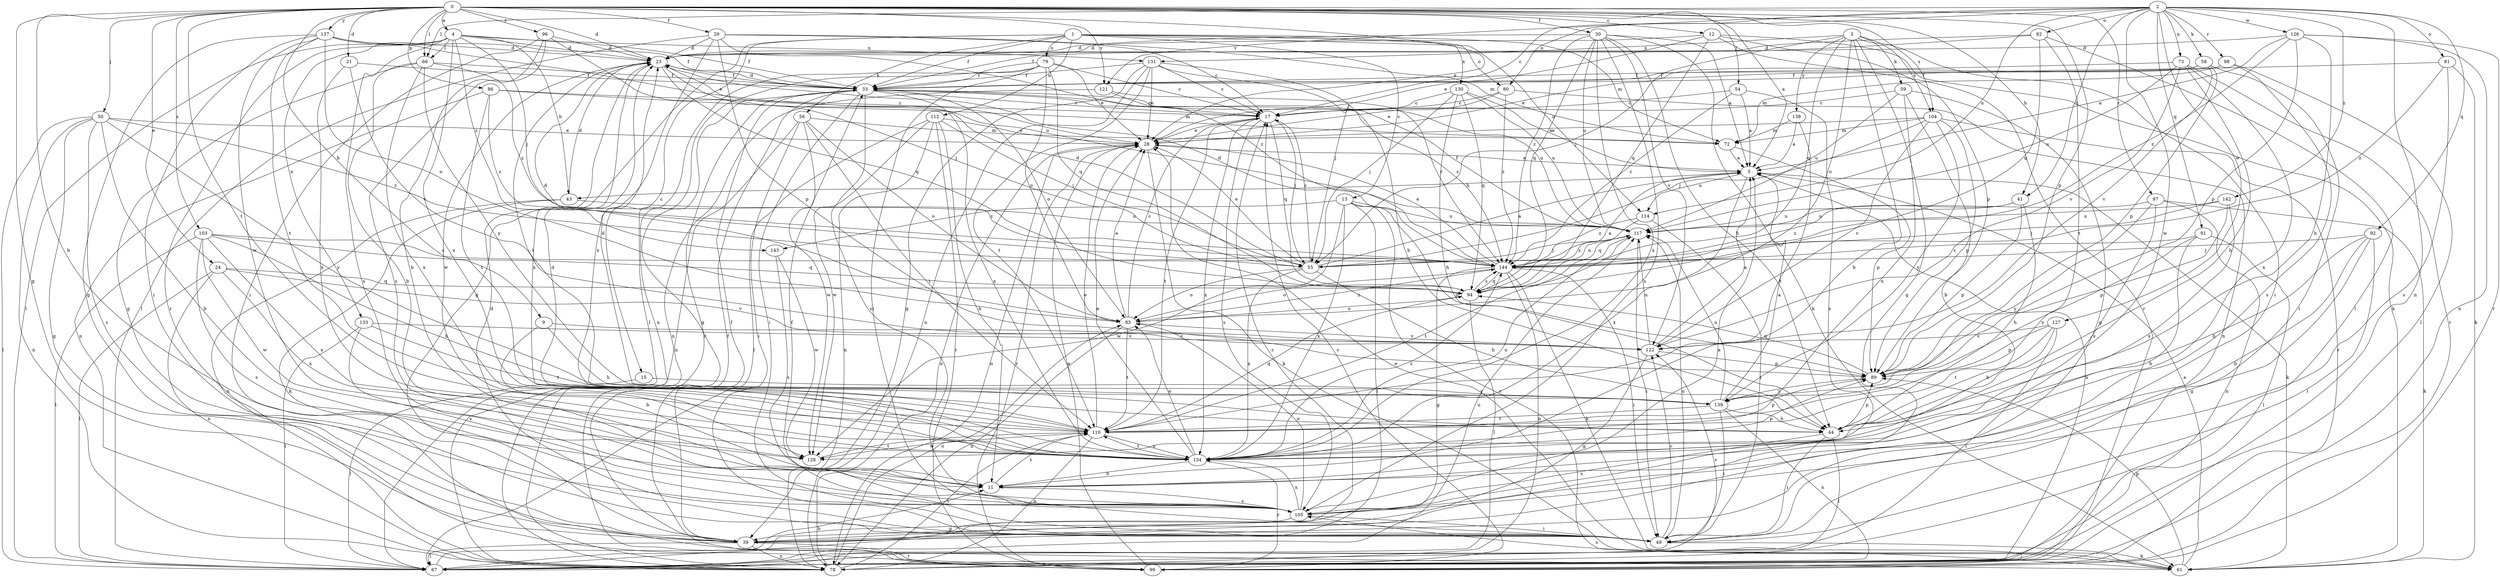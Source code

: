strict digraph  {
0;
1;
2;
3;
4;
5;
9;
11;
12;
13;
15;
17;
21;
23;
24;
28;
29;
30;
33;
39;
41;
43;
44;
49;
50;
54;
55;
56;
58;
59;
61;
66;
67;
72;
73;
78;
79;
80;
81;
82;
83;
86;
89;
91;
92;
94;
96;
97;
98;
99;
103;
104;
105;
110;
112;
114;
117;
121;
122;
126;
127;
128;
130;
131;
133;
134;
137;
138;
139;
142;
143;
144;
0 -> 4  [label=a];
0 -> 5  [label=a];
0 -> 9  [label=b];
0 -> 11  [label=b];
0 -> 12  [label=c];
0 -> 21  [label=d];
0 -> 23  [label=d];
0 -> 24  [label=e];
0 -> 28  [label=e];
0 -> 29  [label=f];
0 -> 30  [label=f];
0 -> 39  [label=g];
0 -> 41  [label=h];
0 -> 50  [label=j];
0 -> 54  [label=j];
0 -> 66  [label=l];
0 -> 86  [label=p];
0 -> 89  [label=p];
0 -> 96  [label=r];
0 -> 97  [label=r];
0 -> 103  [label=s];
0 -> 104  [label=s];
0 -> 110  [label=t];
0 -> 121  [label=v];
0 -> 137  [label=y];
1 -> 13  [label=c];
1 -> 15  [label=c];
1 -> 33  [label=f];
1 -> 39  [label=g];
1 -> 56  [label=k];
1 -> 72  [label=m];
1 -> 79  [label=o];
1 -> 80  [label=o];
1 -> 112  [label=u];
1 -> 114  [label=u];
1 -> 130  [label=x];
2 -> 17  [label=c];
2 -> 41  [label=h];
2 -> 58  [label=k];
2 -> 66  [label=l];
2 -> 73  [label=n];
2 -> 78  [label=n];
2 -> 80  [label=o];
2 -> 81  [label=o];
2 -> 82  [label=o];
2 -> 91  [label=q];
2 -> 92  [label=q];
2 -> 98  [label=r];
2 -> 114  [label=u];
2 -> 121  [label=v];
2 -> 126  [label=w];
2 -> 127  [label=w];
2 -> 128  [label=w];
2 -> 142  [label=z];
3 -> 11  [label=b];
3 -> 39  [label=g];
3 -> 49  [label=i];
3 -> 55  [label=j];
3 -> 59  [label=k];
3 -> 83  [label=o];
3 -> 94  [label=q];
3 -> 104  [label=s];
3 -> 131  [label=x];
3 -> 138  [label=y];
4 -> 23  [label=d];
4 -> 33  [label=f];
4 -> 43  [label=h];
4 -> 55  [label=j];
4 -> 66  [label=l];
4 -> 67  [label=l];
4 -> 99  [label=r];
4 -> 105  [label=s];
4 -> 131  [label=x];
4 -> 133  [label=x];
4 -> 134  [label=x];
4 -> 143  [label=z];
5 -> 43  [label=h];
5 -> 61  [label=k];
5 -> 78  [label=n];
5 -> 114  [label=u];
5 -> 134  [label=x];
9 -> 11  [label=b];
9 -> 44  [label=h];
9 -> 122  [label=v];
11 -> 105  [label=s];
11 -> 110  [label=t];
12 -> 23  [label=d];
12 -> 28  [label=e];
12 -> 61  [label=k];
12 -> 89  [label=p];
12 -> 94  [label=q];
12 -> 99  [label=r];
13 -> 67  [label=l];
13 -> 89  [label=p];
13 -> 99  [label=r];
13 -> 117  [label=u];
13 -> 128  [label=w];
13 -> 134  [label=x];
13 -> 143  [label=z];
15 -> 67  [label=l];
15 -> 139  [label=y];
17 -> 28  [label=e];
17 -> 55  [label=j];
17 -> 94  [label=q];
17 -> 105  [label=s];
17 -> 110  [label=t];
17 -> 134  [label=x];
21 -> 33  [label=f];
21 -> 122  [label=v];
21 -> 134  [label=x];
23 -> 33  [label=f];
23 -> 55  [label=j];
23 -> 94  [label=q];
23 -> 110  [label=t];
23 -> 128  [label=w];
23 -> 134  [label=x];
24 -> 67  [label=l];
24 -> 78  [label=n];
24 -> 94  [label=q];
24 -> 122  [label=v];
24 -> 134  [label=x];
28 -> 5  [label=a];
28 -> 61  [label=k];
28 -> 78  [label=n];
28 -> 99  [label=r];
29 -> 17  [label=c];
29 -> 23  [label=d];
29 -> 67  [label=l];
29 -> 72  [label=m];
29 -> 89  [label=p];
29 -> 134  [label=x];
29 -> 144  [label=z];
30 -> 5  [label=a];
30 -> 23  [label=d];
30 -> 44  [label=h];
30 -> 61  [label=k];
30 -> 94  [label=q];
30 -> 105  [label=s];
30 -> 117  [label=u];
30 -> 122  [label=v];
30 -> 134  [label=x];
30 -> 144  [label=z];
33 -> 17  [label=c];
33 -> 23  [label=d];
33 -> 39  [label=g];
33 -> 49  [label=i];
33 -> 83  [label=o];
33 -> 99  [label=r];
33 -> 105  [label=s];
33 -> 117  [label=u];
33 -> 134  [label=x];
33 -> 144  [label=z];
39 -> 33  [label=f];
39 -> 67  [label=l];
39 -> 78  [label=n];
39 -> 99  [label=r];
41 -> 44  [label=h];
41 -> 89  [label=p];
41 -> 117  [label=u];
41 -> 144  [label=z];
43 -> 23  [label=d];
43 -> 61  [label=k];
43 -> 78  [label=n];
43 -> 117  [label=u];
44 -> 49  [label=i];
44 -> 67  [label=l];
44 -> 89  [label=p];
44 -> 105  [label=s];
49 -> 23  [label=d];
49 -> 33  [label=f];
49 -> 61  [label=k];
49 -> 117  [label=u];
49 -> 122  [label=v];
50 -> 11  [label=b];
50 -> 28  [label=e];
50 -> 39  [label=g];
50 -> 67  [label=l];
50 -> 78  [label=n];
50 -> 105  [label=s];
50 -> 139  [label=y];
50 -> 144  [label=z];
54 -> 5  [label=a];
54 -> 17  [label=c];
54 -> 105  [label=s];
54 -> 144  [label=z];
55 -> 5  [label=a];
55 -> 17  [label=c];
55 -> 23  [label=d];
55 -> 28  [label=e];
55 -> 44  [label=h];
55 -> 83  [label=o];
55 -> 134  [label=x];
56 -> 49  [label=i];
56 -> 72  [label=m];
56 -> 78  [label=n];
56 -> 83  [label=o];
56 -> 110  [label=t];
56 -> 128  [label=w];
58 -> 28  [label=e];
58 -> 33  [label=f];
58 -> 49  [label=i];
58 -> 89  [label=p];
58 -> 122  [label=v];
59 -> 11  [label=b];
59 -> 17  [label=c];
59 -> 39  [label=g];
59 -> 117  [label=u];
59 -> 134  [label=x];
61 -> 5  [label=a];
61 -> 28  [label=e];
61 -> 89  [label=p];
61 -> 105  [label=s];
66 -> 11  [label=b];
66 -> 33  [label=f];
66 -> 39  [label=g];
66 -> 134  [label=x];
66 -> 139  [label=y];
66 -> 144  [label=z];
67 -> 11  [label=b];
67 -> 17  [label=c];
67 -> 117  [label=u];
67 -> 122  [label=v];
72 -> 5  [label=a];
72 -> 89  [label=p];
73 -> 33  [label=f];
73 -> 44  [label=h];
73 -> 99  [label=r];
73 -> 117  [label=u];
73 -> 122  [label=v];
73 -> 134  [label=x];
78 -> 28  [label=e];
78 -> 83  [label=o];
78 -> 110  [label=t];
79 -> 17  [label=c];
79 -> 28  [label=e];
79 -> 33  [label=f];
79 -> 49  [label=i];
79 -> 67  [label=l];
79 -> 78  [label=n];
79 -> 83  [label=o];
79 -> 94  [label=q];
80 -> 17  [label=c];
80 -> 28  [label=e];
80 -> 78  [label=n];
80 -> 144  [label=z];
81 -> 33  [label=f];
81 -> 61  [label=k];
81 -> 105  [label=s];
81 -> 144  [label=z];
82 -> 23  [label=d];
82 -> 33  [label=f];
82 -> 67  [label=l];
82 -> 94  [label=q];
82 -> 110  [label=t];
83 -> 17  [label=c];
83 -> 23  [label=d];
83 -> 28  [label=e];
83 -> 78  [label=n];
83 -> 110  [label=t];
83 -> 122  [label=v];
83 -> 144  [label=z];
86 -> 17  [label=c];
86 -> 72  [label=m];
86 -> 78  [label=n];
86 -> 110  [label=t];
86 -> 144  [label=z];
89 -> 94  [label=q];
89 -> 139  [label=y];
91 -> 11  [label=b];
91 -> 67  [label=l];
91 -> 139  [label=y];
91 -> 144  [label=z];
92 -> 11  [label=b];
92 -> 39  [label=g];
92 -> 44  [label=h];
92 -> 49  [label=i];
92 -> 55  [label=j];
94 -> 5  [label=a];
94 -> 67  [label=l];
94 -> 83  [label=o];
94 -> 144  [label=z];
96 -> 11  [label=b];
96 -> 23  [label=d];
96 -> 49  [label=i];
96 -> 105  [label=s];
96 -> 117  [label=u];
97 -> 61  [label=k];
97 -> 78  [label=n];
97 -> 117  [label=u];
97 -> 134  [label=x];
97 -> 139  [label=y];
98 -> 33  [label=f];
98 -> 67  [label=l];
98 -> 72  [label=m];
98 -> 105  [label=s];
99 -> 17  [label=c];
99 -> 28  [label=e];
99 -> 33  [label=f];
103 -> 44  [label=h];
103 -> 67  [label=l];
103 -> 94  [label=q];
103 -> 105  [label=s];
103 -> 128  [label=w];
103 -> 134  [label=x];
103 -> 144  [label=z];
104 -> 28  [label=e];
104 -> 55  [label=j];
104 -> 72  [label=m];
104 -> 89  [label=p];
104 -> 99  [label=r];
104 -> 122  [label=v];
104 -> 139  [label=y];
105 -> 5  [label=a];
105 -> 39  [label=g];
105 -> 49  [label=i];
105 -> 83  [label=o];
105 -> 134  [label=x];
110 -> 28  [label=e];
110 -> 78  [label=n];
110 -> 89  [label=p];
110 -> 94  [label=q];
110 -> 128  [label=w];
110 -> 134  [label=x];
112 -> 11  [label=b];
112 -> 28  [label=e];
112 -> 55  [label=j];
112 -> 67  [label=l];
112 -> 78  [label=n];
112 -> 99  [label=r];
112 -> 128  [label=w];
114 -> 49  [label=i];
114 -> 94  [label=q];
114 -> 144  [label=z];
117 -> 33  [label=f];
117 -> 49  [label=i];
117 -> 55  [label=j];
117 -> 110  [label=t];
117 -> 144  [label=z];
121 -> 17  [label=c];
121 -> 78  [label=n];
121 -> 144  [label=z];
122 -> 5  [label=a];
122 -> 39  [label=g];
122 -> 89  [label=p];
122 -> 117  [label=u];
126 -> 5  [label=a];
126 -> 23  [label=d];
126 -> 44  [label=h];
126 -> 78  [label=n];
126 -> 89  [label=p];
126 -> 99  [label=r];
126 -> 144  [label=z];
127 -> 44  [label=h];
127 -> 67  [label=l];
127 -> 89  [label=p];
127 -> 110  [label=t];
127 -> 122  [label=v];
128 -> 110  [label=t];
130 -> 5  [label=a];
130 -> 17  [label=c];
130 -> 44  [label=h];
130 -> 55  [label=j];
130 -> 94  [label=q];
130 -> 117  [label=u];
131 -> 17  [label=c];
131 -> 28  [label=e];
131 -> 33  [label=f];
131 -> 39  [label=g];
131 -> 44  [label=h];
131 -> 55  [label=j];
131 -> 78  [label=n];
131 -> 110  [label=t];
133 -> 67  [label=l];
133 -> 105  [label=s];
133 -> 110  [label=t];
133 -> 122  [label=v];
134 -> 11  [label=b];
134 -> 23  [label=d];
134 -> 28  [label=e];
134 -> 83  [label=o];
134 -> 89  [label=p];
134 -> 99  [label=r];
134 -> 110  [label=t];
134 -> 117  [label=u];
134 -> 144  [label=z];
137 -> 23  [label=d];
137 -> 28  [label=e];
137 -> 33  [label=f];
137 -> 39  [label=g];
137 -> 49  [label=i];
137 -> 83  [label=o];
137 -> 110  [label=t];
137 -> 128  [label=w];
138 -> 5  [label=a];
138 -> 72  [label=m];
138 -> 110  [label=t];
139 -> 5  [label=a];
139 -> 23  [label=d];
139 -> 44  [label=h];
139 -> 49  [label=i];
139 -> 78  [label=n];
139 -> 110  [label=t];
139 -> 117  [label=u];
142 -> 55  [label=j];
142 -> 89  [label=p];
142 -> 117  [label=u];
142 -> 134  [label=x];
143 -> 105  [label=s];
143 -> 128  [label=w];
144 -> 23  [label=d];
144 -> 28  [label=e];
144 -> 39  [label=g];
144 -> 49  [label=i];
144 -> 61  [label=k];
144 -> 78  [label=n];
144 -> 83  [label=o];
144 -> 94  [label=q];
144 -> 117  [label=u];
}
